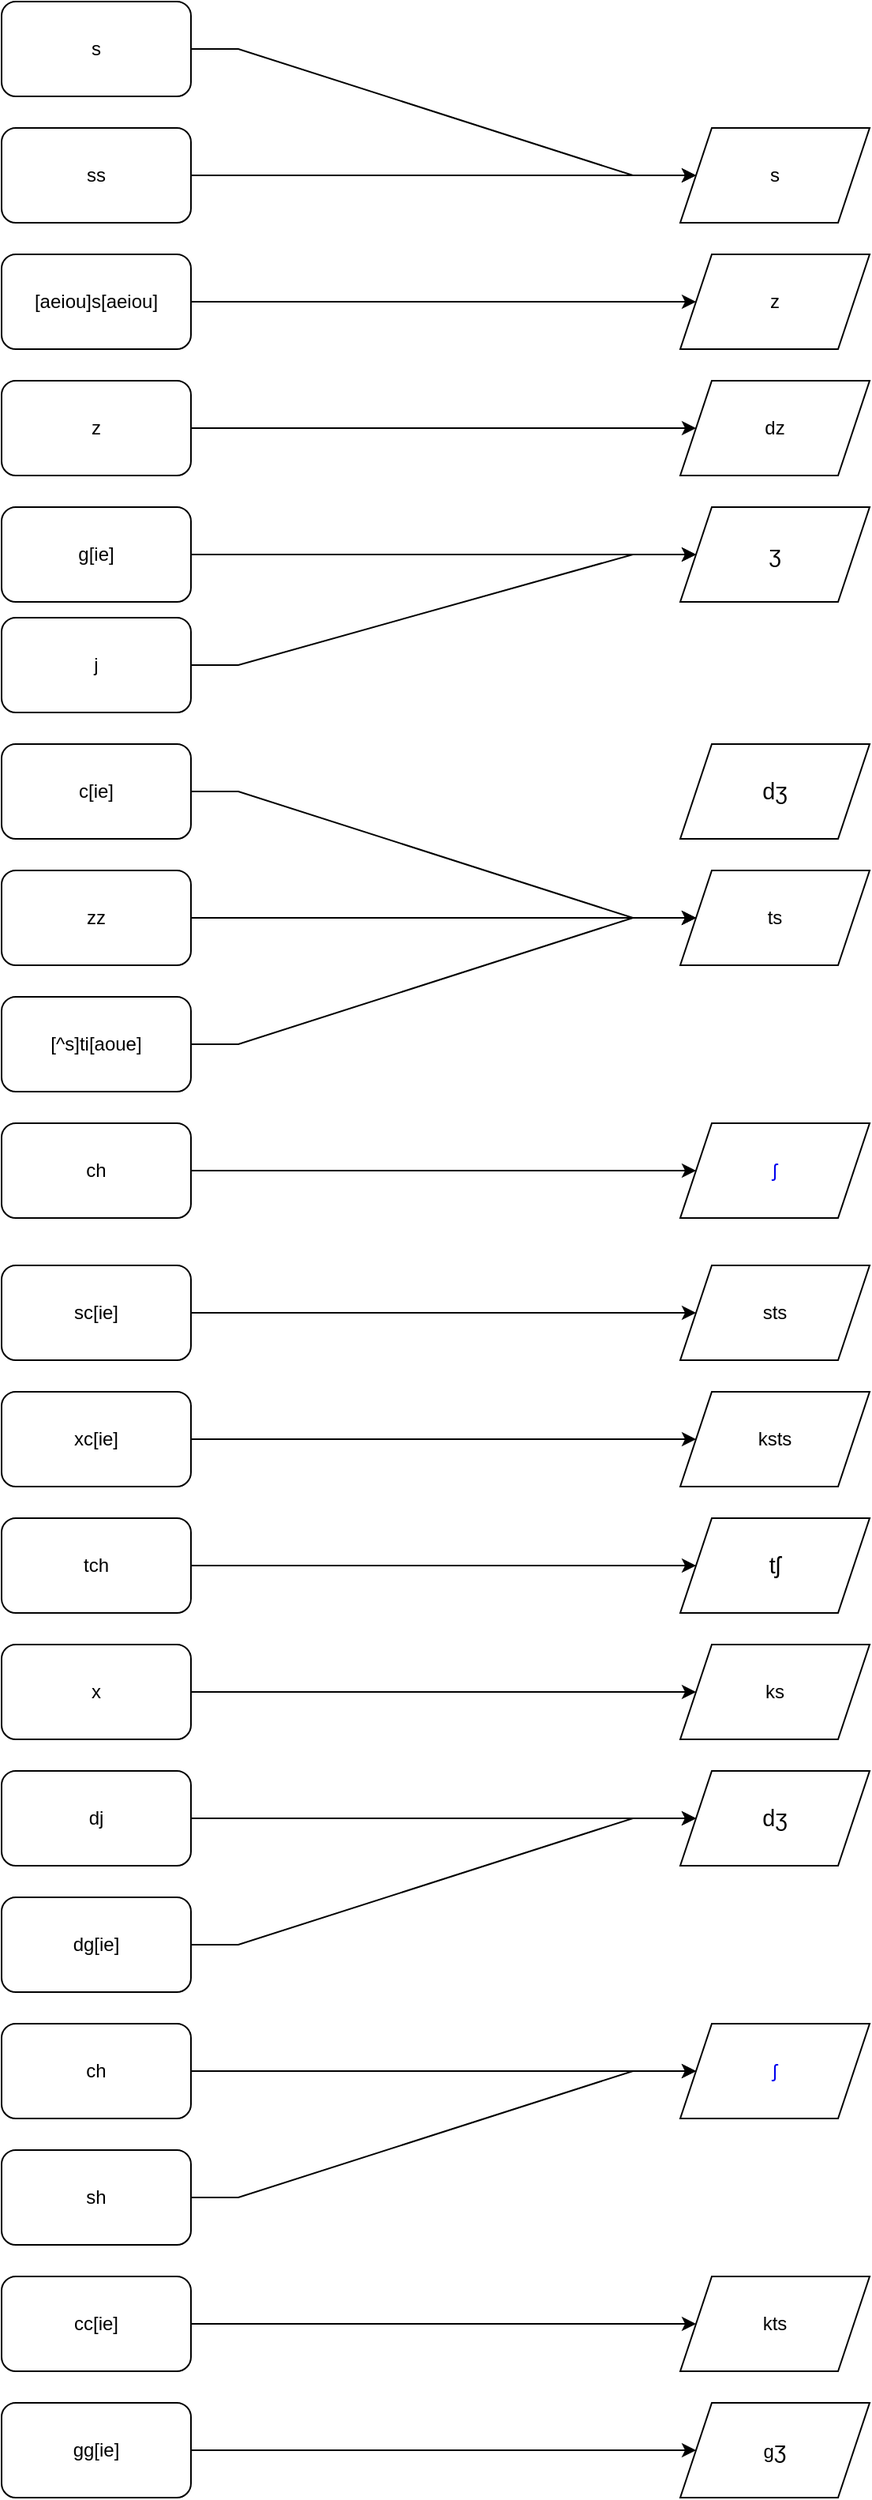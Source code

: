<mxfile version="20.6.2" type="github">
  <diagram id="YbkainP55hzanAraKQav" name="Page-1">
    <mxGraphModel dx="1018" dy="684" grid="1" gridSize="10" guides="1" tooltips="1" connect="1" arrows="1" fold="1" page="1" pageScale="1" pageWidth="827" pageHeight="1169" math="0" shadow="0">
      <root>
        <mxCell id="0" />
        <mxCell id="1" parent="0" />
        <mxCell id="5fgYvhCfNTWPp-rmczzZ-32" style="edgeStyle=entityRelationEdgeStyle;rounded=0;orthogonalLoop=1;jettySize=auto;html=1;fontColor=#000000;" parent="1" source="5fgYvhCfNTWPp-rmczzZ-1" target="5fgYvhCfNTWPp-rmczzZ-3" edge="1">
          <mxGeometry relative="1" as="geometry" />
        </mxCell>
        <mxCell id="5fgYvhCfNTWPp-rmczzZ-1" value="s" style="rounded=1;whiteSpace=wrap;html=1;fontColor=#000000;" parent="1" vertex="1">
          <mxGeometry x="210" width="120" height="60" as="geometry" />
        </mxCell>
        <mxCell id="5fgYvhCfNTWPp-rmczzZ-34" style="edgeStyle=entityRelationEdgeStyle;rounded=0;orthogonalLoop=1;jettySize=auto;html=1;fontColor=#000000;" parent="1" source="5fgYvhCfNTWPp-rmczzZ-2" target="5fgYvhCfNTWPp-rmczzZ-3" edge="1">
          <mxGeometry relative="1" as="geometry" />
        </mxCell>
        <mxCell id="5fgYvhCfNTWPp-rmczzZ-2" value="ss" style="rounded=1;whiteSpace=wrap;html=1;" parent="1" vertex="1">
          <mxGeometry x="210" y="80" width="120" height="60" as="geometry" />
        </mxCell>
        <mxCell id="5fgYvhCfNTWPp-rmczzZ-3" value="s" style="shape=parallelogram;perimeter=parallelogramPerimeter;whiteSpace=wrap;html=1;fixedSize=1;" parent="1" vertex="1">
          <mxGeometry x="640" y="80" width="120" height="60" as="geometry" />
        </mxCell>
        <mxCell id="5fgYvhCfNTWPp-rmczzZ-4" value="&lt;span class=&quot;IPA&quot; lang=&quot;und-fonipa&quot;&gt;&lt;a title=&quot;Voiceless postalveolar fricative&quot; href=&quot;https://en.wikipedia.org/wiki/Voiceless_postalveolar_fricative&quot;&gt;ʃ&lt;/a&gt;&lt;/span&gt;" style="shape=parallelogram;perimeter=parallelogramPerimeter;whiteSpace=wrap;html=1;fixedSize=1;" parent="1" vertex="1">
          <mxGeometry x="640" y="710" width="120" height="60" as="geometry" />
        </mxCell>
        <mxCell id="5fgYvhCfNTWPp-rmczzZ-6" value="z" style="shape=parallelogram;perimeter=parallelogramPerimeter;whiteSpace=wrap;html=1;fixedSize=1;" parent="1" vertex="1">
          <mxGeometry x="640" y="160" width="120" height="60" as="geometry" />
        </mxCell>
        <mxCell id="5fgYvhCfNTWPp-rmczzZ-10" value="&lt;span style=&quot;font-size: 120%;&quot;&gt;&lt;span class=&quot;IPA&quot; title=&quot;Representation in the International Phonetic Alphabet (IPA)&quot; lang=&quot;und-Latn-fonipa&quot;&gt;dʒ&lt;/span&gt;&lt;/span&gt;" style="shape=parallelogram;perimeter=parallelogramPerimeter;whiteSpace=wrap;html=1;fixedSize=1;" parent="1" vertex="1">
          <mxGeometry x="640" y="470" width="120" height="60" as="geometry" />
        </mxCell>
        <mxCell id="5fgYvhCfNTWPp-rmczzZ-11" value="dz" style="shape=parallelogram;perimeter=parallelogramPerimeter;whiteSpace=wrap;html=1;fixedSize=1;" parent="1" vertex="1">
          <mxGeometry x="640" y="240" width="120" height="60" as="geometry" />
        </mxCell>
        <mxCell id="5fgYvhCfNTWPp-rmczzZ-12" value="ts" style="shape=parallelogram;perimeter=parallelogramPerimeter;whiteSpace=wrap;html=1;fixedSize=1;" parent="1" vertex="1">
          <mxGeometry x="640" y="550" width="120" height="60" as="geometry" />
        </mxCell>
        <mxCell id="5fgYvhCfNTWPp-rmczzZ-43" style="edgeStyle=entityRelationEdgeStyle;rounded=0;orthogonalLoop=1;jettySize=auto;html=1;fontColor=#000000;" parent="1" source="5fgYvhCfNTWPp-rmczzZ-14" target="5fgYvhCfNTWPp-rmczzZ-12" edge="1">
          <mxGeometry relative="1" as="geometry" />
        </mxCell>
        <mxCell id="5fgYvhCfNTWPp-rmczzZ-14" value="c[ie]" style="rounded=1;whiteSpace=wrap;html=1;" parent="1" vertex="1">
          <mxGeometry x="210" y="470" width="120" height="60" as="geometry" />
        </mxCell>
        <mxCell id="5fgYvhCfNTWPp-rmczzZ-36" style="edgeStyle=entityRelationEdgeStyle;rounded=0;orthogonalLoop=1;jettySize=auto;html=1;fontColor=#000000;" parent="1" source="5fgYvhCfNTWPp-rmczzZ-15" target="5fgYvhCfNTWPp-rmczzZ-11" edge="1">
          <mxGeometry relative="1" as="geometry" />
        </mxCell>
        <mxCell id="5fgYvhCfNTWPp-rmczzZ-15" value="z" style="rounded=1;whiteSpace=wrap;html=1;" parent="1" vertex="1">
          <mxGeometry x="210" y="240" width="120" height="60" as="geometry" />
        </mxCell>
        <mxCell id="5fgYvhCfNTWPp-rmczzZ-37" style="edgeStyle=entityRelationEdgeStyle;rounded=0;orthogonalLoop=1;jettySize=auto;html=1;fontColor=#000000;" parent="1" source="5fgYvhCfNTWPp-rmczzZ-16" target="5fgYvhCfNTWPp-rmczzZ-12" edge="1">
          <mxGeometry relative="1" as="geometry" />
        </mxCell>
        <mxCell id="5fgYvhCfNTWPp-rmczzZ-16" value="zz" style="rounded=1;whiteSpace=wrap;html=1;" parent="1" vertex="1">
          <mxGeometry x="210" y="550" width="120" height="60" as="geometry" />
        </mxCell>
        <mxCell id="5fgYvhCfNTWPp-rmczzZ-33" style="edgeStyle=entityRelationEdgeStyle;rounded=0;orthogonalLoop=1;jettySize=auto;html=1;fontColor=#000000;" parent="1" source="5fgYvhCfNTWPp-rmczzZ-17" target="5fgYvhCfNTWPp-rmczzZ-6" edge="1">
          <mxGeometry relative="1" as="geometry" />
        </mxCell>
        <mxCell id="5fgYvhCfNTWPp-rmczzZ-17" value="[aeiou]s[aeiou]" style="rounded=1;whiteSpace=wrap;html=1;" parent="1" vertex="1">
          <mxGeometry x="210" y="160" width="120" height="60" as="geometry" />
        </mxCell>
        <mxCell id="5fgYvhCfNTWPp-rmczzZ-35" style="edgeStyle=entityRelationEdgeStyle;rounded=0;orthogonalLoop=1;jettySize=auto;html=1;fontColor=#000000;" parent="1" source="5fgYvhCfNTWPp-rmczzZ-18" target="5fgYvhCfNTWPp-rmczzZ-29" edge="1">
          <mxGeometry relative="1" as="geometry" />
        </mxCell>
        <mxCell id="5fgYvhCfNTWPp-rmczzZ-18" value="g[ie]" style="rounded=1;whiteSpace=wrap;html=1;" parent="1" vertex="1">
          <mxGeometry x="210" y="320" width="120" height="60" as="geometry" />
        </mxCell>
        <mxCell id="5fgYvhCfNTWPp-rmczzZ-38" style="edgeStyle=entityRelationEdgeStyle;rounded=0;orthogonalLoop=1;jettySize=auto;html=1;fontColor=#000000;" parent="1" source="5fgYvhCfNTWPp-rmczzZ-19" target="5fgYvhCfNTWPp-rmczzZ-4" edge="1">
          <mxGeometry relative="1" as="geometry" />
        </mxCell>
        <mxCell id="5fgYvhCfNTWPp-rmczzZ-19" value="ch" style="rounded=1;whiteSpace=wrap;html=1;fontColor=#000000;" parent="1" vertex="1">
          <mxGeometry x="210" y="710" width="120" height="60" as="geometry" />
        </mxCell>
        <mxCell id="5fgYvhCfNTWPp-rmczzZ-39" style="edgeStyle=entityRelationEdgeStyle;rounded=0;orthogonalLoop=1;jettySize=auto;html=1;fontColor=#000000;" parent="1" source="5fgYvhCfNTWPp-rmczzZ-20" target="5fgYvhCfNTWPp-rmczzZ-29" edge="1">
          <mxGeometry relative="1" as="geometry" />
        </mxCell>
        <mxCell id="5fgYvhCfNTWPp-rmczzZ-20" value="j" style="rounded=1;whiteSpace=wrap;html=1;fontColor=#000000;" parent="1" vertex="1">
          <mxGeometry x="210" y="390" width="120" height="60" as="geometry" />
        </mxCell>
        <mxCell id="5fgYvhCfNTWPp-rmczzZ-42" style="edgeStyle=entityRelationEdgeStyle;rounded=0;orthogonalLoop=1;jettySize=auto;html=1;fontColor=#000000;" parent="1" source="5fgYvhCfNTWPp-rmczzZ-23" target="5fgYvhCfNTWPp-rmczzZ-12" edge="1">
          <mxGeometry relative="1" as="geometry" />
        </mxCell>
        <mxCell id="5fgYvhCfNTWPp-rmczzZ-23" value="[^s]ti[aoue]" style="rounded=1;whiteSpace=wrap;html=1;fontColor=#000000;" parent="1" vertex="1">
          <mxGeometry x="210" y="630" width="120" height="60" as="geometry" />
        </mxCell>
        <mxCell id="5fgYvhCfNTWPp-rmczzZ-24" value="sts" style="shape=parallelogram;perimeter=parallelogramPerimeter;whiteSpace=wrap;html=1;fixedSize=1;fontColor=#000000;" parent="1" vertex="1">
          <mxGeometry x="640" y="800" width="120" height="60" as="geometry" />
        </mxCell>
        <mxCell id="5fgYvhCfNTWPp-rmczzZ-40" style="edgeStyle=entityRelationEdgeStyle;rounded=0;orthogonalLoop=1;jettySize=auto;html=1;fontColor=#000000;" parent="1" source="5fgYvhCfNTWPp-rmczzZ-25" target="5fgYvhCfNTWPp-rmczzZ-24" edge="1">
          <mxGeometry relative="1" as="geometry" />
        </mxCell>
        <mxCell id="5fgYvhCfNTWPp-rmczzZ-25" value="sc[ie]" style="rounded=1;whiteSpace=wrap;html=1;fontColor=#000000;" parent="1" vertex="1">
          <mxGeometry x="210" y="800" width="120" height="60" as="geometry" />
        </mxCell>
        <mxCell id="5fgYvhCfNTWPp-rmczzZ-41" style="edgeStyle=entityRelationEdgeStyle;rounded=0;orthogonalLoop=1;jettySize=auto;html=1;fontColor=#000000;" parent="1" source="5fgYvhCfNTWPp-rmczzZ-26" target="5fgYvhCfNTWPp-rmczzZ-27" edge="1">
          <mxGeometry relative="1" as="geometry" />
        </mxCell>
        <mxCell id="5fgYvhCfNTWPp-rmczzZ-26" value="xc[ie]" style="rounded=1;whiteSpace=wrap;html=1;fontColor=#000000;" parent="1" vertex="1">
          <mxGeometry x="210" y="880" width="120" height="60" as="geometry" />
        </mxCell>
        <mxCell id="5fgYvhCfNTWPp-rmczzZ-27" value="ksts" style="shape=parallelogram;perimeter=parallelogramPerimeter;whiteSpace=wrap;html=1;fixedSize=1;fontColor=#000000;" parent="1" vertex="1">
          <mxGeometry x="640" y="880" width="120" height="60" as="geometry" />
        </mxCell>
        <mxCell id="5fgYvhCfNTWPp-rmczzZ-29" value="&lt;span style=&quot;font-size: 120%;&quot;&gt;&lt;span class=&quot;IPA&quot; title=&quot;Representation in the International Phonetic Alphabet (IPA)&quot; lang=&quot;und-Latn-fonipa&quot;&gt;ʒ&lt;/span&gt;&lt;/span&gt;" style="shape=parallelogram;perimeter=parallelogramPerimeter;whiteSpace=wrap;html=1;fixedSize=1;" parent="1" vertex="1">
          <mxGeometry x="640" y="320" width="120" height="60" as="geometry" />
        </mxCell>
        <mxCell id="HDc2UItaf2_tcFTCwjuI-6" value="&lt;span class=&quot;IPA&quot; lang=&quot;und-fonipa&quot;&gt;&lt;a href=&quot;https://en.wikipedia.org/wiki/Voiceless_postalveolar_fricative&quot; title=&quot;Voiceless postalveolar fricative&quot;&gt;ʃ&lt;/a&gt;&lt;/span&gt;" style="shape=parallelogram;perimeter=parallelogramPerimeter;whiteSpace=wrap;html=1;fixedSize=1;" parent="1" vertex="1">
          <mxGeometry x="640" y="1280" width="120" height="60" as="geometry" />
        </mxCell>
        <mxCell id="HDc2UItaf2_tcFTCwjuI-8" value="&lt;span style=&quot;font-size: 120%;&quot;&gt;&lt;span class=&quot;IPA&quot; title=&quot;Representation in the International Phonetic Alphabet (IPA)&quot; lang=&quot;und-Latn-fonipa&quot;&gt;tʃ&lt;/span&gt;&lt;/span&gt;" style="shape=parallelogram;perimeter=parallelogramPerimeter;whiteSpace=wrap;html=1;fixedSize=1;" parent="1" vertex="1">
          <mxGeometry x="640" y="960" width="120" height="60" as="geometry" />
        </mxCell>
        <mxCell id="HDc2UItaf2_tcFTCwjuI-9" value="&lt;span style=&quot;font-size: 120%;&quot;&gt;&lt;span class=&quot;IPA&quot; title=&quot;Representation in the International Phonetic Alphabet (IPA)&quot; lang=&quot;und-Latn-fonipa&quot;&gt;dʒ&lt;/span&gt;&lt;/span&gt;" style="shape=parallelogram;perimeter=parallelogramPerimeter;whiteSpace=wrap;html=1;fixedSize=1;" parent="1" vertex="1">
          <mxGeometry x="640" y="1120" width="120" height="60" as="geometry" />
        </mxCell>
        <mxCell id="HDc2UItaf2_tcFTCwjuI-22" style="edgeStyle=entityRelationEdgeStyle;rounded=0;orthogonalLoop=1;jettySize=auto;html=1;fontColor=#000000;" parent="1" source="HDc2UItaf2_tcFTCwjuI-23" target="HDc2UItaf2_tcFTCwjuI-6" edge="1">
          <mxGeometry relative="1" as="geometry" />
        </mxCell>
        <mxCell id="HDc2UItaf2_tcFTCwjuI-23" value="ch" style="rounded=1;whiteSpace=wrap;html=1;fontColor=#000000;" parent="1" vertex="1">
          <mxGeometry x="210" y="1280" width="120" height="60" as="geometry" />
        </mxCell>
        <mxCell id="HDc2UItaf2_tcFTCwjuI-35" style="edgeStyle=entityRelationEdgeStyle;rounded=0;orthogonalLoop=1;jettySize=auto;html=1;fontColor=#000000;" parent="1" source="HDc2UItaf2_tcFTCwjuI-36" target="HDc2UItaf2_tcFTCwjuI-8" edge="1">
          <mxGeometry relative="1" as="geometry" />
        </mxCell>
        <mxCell id="HDc2UItaf2_tcFTCwjuI-36" value="tch" style="rounded=1;whiteSpace=wrap;html=1;fontColor=#000000;" parent="1" vertex="1">
          <mxGeometry x="210" y="960" width="120" height="60" as="geometry" />
        </mxCell>
        <mxCell id="HDc2UItaf2_tcFTCwjuI-37" style="edgeStyle=entityRelationEdgeStyle;rounded=0;orthogonalLoop=1;jettySize=auto;html=1;fontColor=#000000;" parent="1" source="HDc2UItaf2_tcFTCwjuI-38" target="HDc2UItaf2_tcFTCwjuI-39" edge="1">
          <mxGeometry relative="1" as="geometry" />
        </mxCell>
        <mxCell id="HDc2UItaf2_tcFTCwjuI-38" value="x" style="rounded=1;whiteSpace=wrap;html=1;fontColor=#000000;" parent="1" vertex="1">
          <mxGeometry x="210" y="1040" width="120" height="60" as="geometry" />
        </mxCell>
        <mxCell id="HDc2UItaf2_tcFTCwjuI-39" value="ks" style="shape=parallelogram;perimeter=parallelogramPerimeter;whiteSpace=wrap;html=1;fixedSize=1;" parent="1" vertex="1">
          <mxGeometry x="640" y="1040" width="120" height="60" as="geometry" />
        </mxCell>
        <mxCell id="HDc2UItaf2_tcFTCwjuI-40" style="edgeStyle=entityRelationEdgeStyle;rounded=0;orthogonalLoop=1;jettySize=auto;html=1;fontColor=#000000;" parent="1" source="HDc2UItaf2_tcFTCwjuI-41" target="HDc2UItaf2_tcFTCwjuI-9" edge="1">
          <mxGeometry relative="1" as="geometry" />
        </mxCell>
        <mxCell id="HDc2UItaf2_tcFTCwjuI-41" value="dj" style="rounded=1;whiteSpace=wrap;html=1;fontColor=#000000;" parent="1" vertex="1">
          <mxGeometry x="210" y="1120" width="120" height="60" as="geometry" />
        </mxCell>
        <mxCell id="HDc2UItaf2_tcFTCwjuI-42" style="edgeStyle=entityRelationEdgeStyle;rounded=0;orthogonalLoop=1;jettySize=auto;html=1;fontColor=#000000;" parent="1" source="HDc2UItaf2_tcFTCwjuI-43" target="HDc2UItaf2_tcFTCwjuI-9" edge="1">
          <mxGeometry relative="1" as="geometry" />
        </mxCell>
        <mxCell id="HDc2UItaf2_tcFTCwjuI-43" value="dg[ie]" style="rounded=1;whiteSpace=wrap;html=1;fontColor=#000000;" parent="1" vertex="1">
          <mxGeometry x="210" y="1200" width="120" height="60" as="geometry" />
        </mxCell>
        <mxCell id="HDc2UItaf2_tcFTCwjuI-44" style="edgeStyle=entityRelationEdgeStyle;rounded=0;orthogonalLoop=1;jettySize=auto;html=1;fontColor=#000000;" parent="1" source="HDc2UItaf2_tcFTCwjuI-45" target="HDc2UItaf2_tcFTCwjuI-6" edge="1">
          <mxGeometry relative="1" as="geometry" />
        </mxCell>
        <mxCell id="HDc2UItaf2_tcFTCwjuI-45" value="sh" style="rounded=1;whiteSpace=wrap;html=1;fontColor=#000000;" parent="1" vertex="1">
          <mxGeometry x="210" y="1360" width="120" height="60" as="geometry" />
        </mxCell>
        <mxCell id="HDc2UItaf2_tcFTCwjuI-46" style="edgeStyle=entityRelationEdgeStyle;rounded=0;orthogonalLoop=1;jettySize=auto;html=1;fontColor=#000000;" parent="1" source="HDc2UItaf2_tcFTCwjuI-47" target="HDc2UItaf2_tcFTCwjuI-48" edge="1">
          <mxGeometry relative="1" as="geometry" />
        </mxCell>
        <mxCell id="HDc2UItaf2_tcFTCwjuI-47" value="cc[ie]" style="rounded=1;whiteSpace=wrap;html=1;fontColor=#000000;" parent="1" vertex="1">
          <mxGeometry x="210" y="1440" width="120" height="60" as="geometry" />
        </mxCell>
        <mxCell id="HDc2UItaf2_tcFTCwjuI-48" value="kts" style="shape=parallelogram;perimeter=parallelogramPerimeter;whiteSpace=wrap;html=1;fixedSize=1;fontColor=#000000;" parent="1" vertex="1">
          <mxGeometry x="640" y="1440" width="120" height="60" as="geometry" />
        </mxCell>
        <mxCell id="HDc2UItaf2_tcFTCwjuI-49" style="edgeStyle=entityRelationEdgeStyle;rounded=0;orthogonalLoop=1;jettySize=auto;html=1;fontColor=#000000;" parent="1" source="HDc2UItaf2_tcFTCwjuI-50" target="HDc2UItaf2_tcFTCwjuI-51" edge="1">
          <mxGeometry relative="1" as="geometry" />
        </mxCell>
        <mxCell id="HDc2UItaf2_tcFTCwjuI-50" value="gg[ie]" style="rounded=1;whiteSpace=wrap;html=1;fontColor=#000000;" parent="1" vertex="1">
          <mxGeometry x="210" y="1520" width="120" height="60" as="geometry" />
        </mxCell>
        <mxCell id="HDc2UItaf2_tcFTCwjuI-51" value="g&lt;span style=&quot;font-size: 120%;&quot;&gt;&lt;span class=&quot;IPA&quot; title=&quot;Representation in the International Phonetic Alphabet (IPA)&quot; lang=&quot;und-Latn-fonipa&quot;&gt;ʒ&lt;/span&gt;&lt;/span&gt;" style="shape=parallelogram;perimeter=parallelogramPerimeter;whiteSpace=wrap;html=1;fixedSize=1;fontColor=#000000;" parent="1" vertex="1">
          <mxGeometry x="640" y="1520" width="120" height="60" as="geometry" />
        </mxCell>
      </root>
    </mxGraphModel>
  </diagram>
</mxfile>
